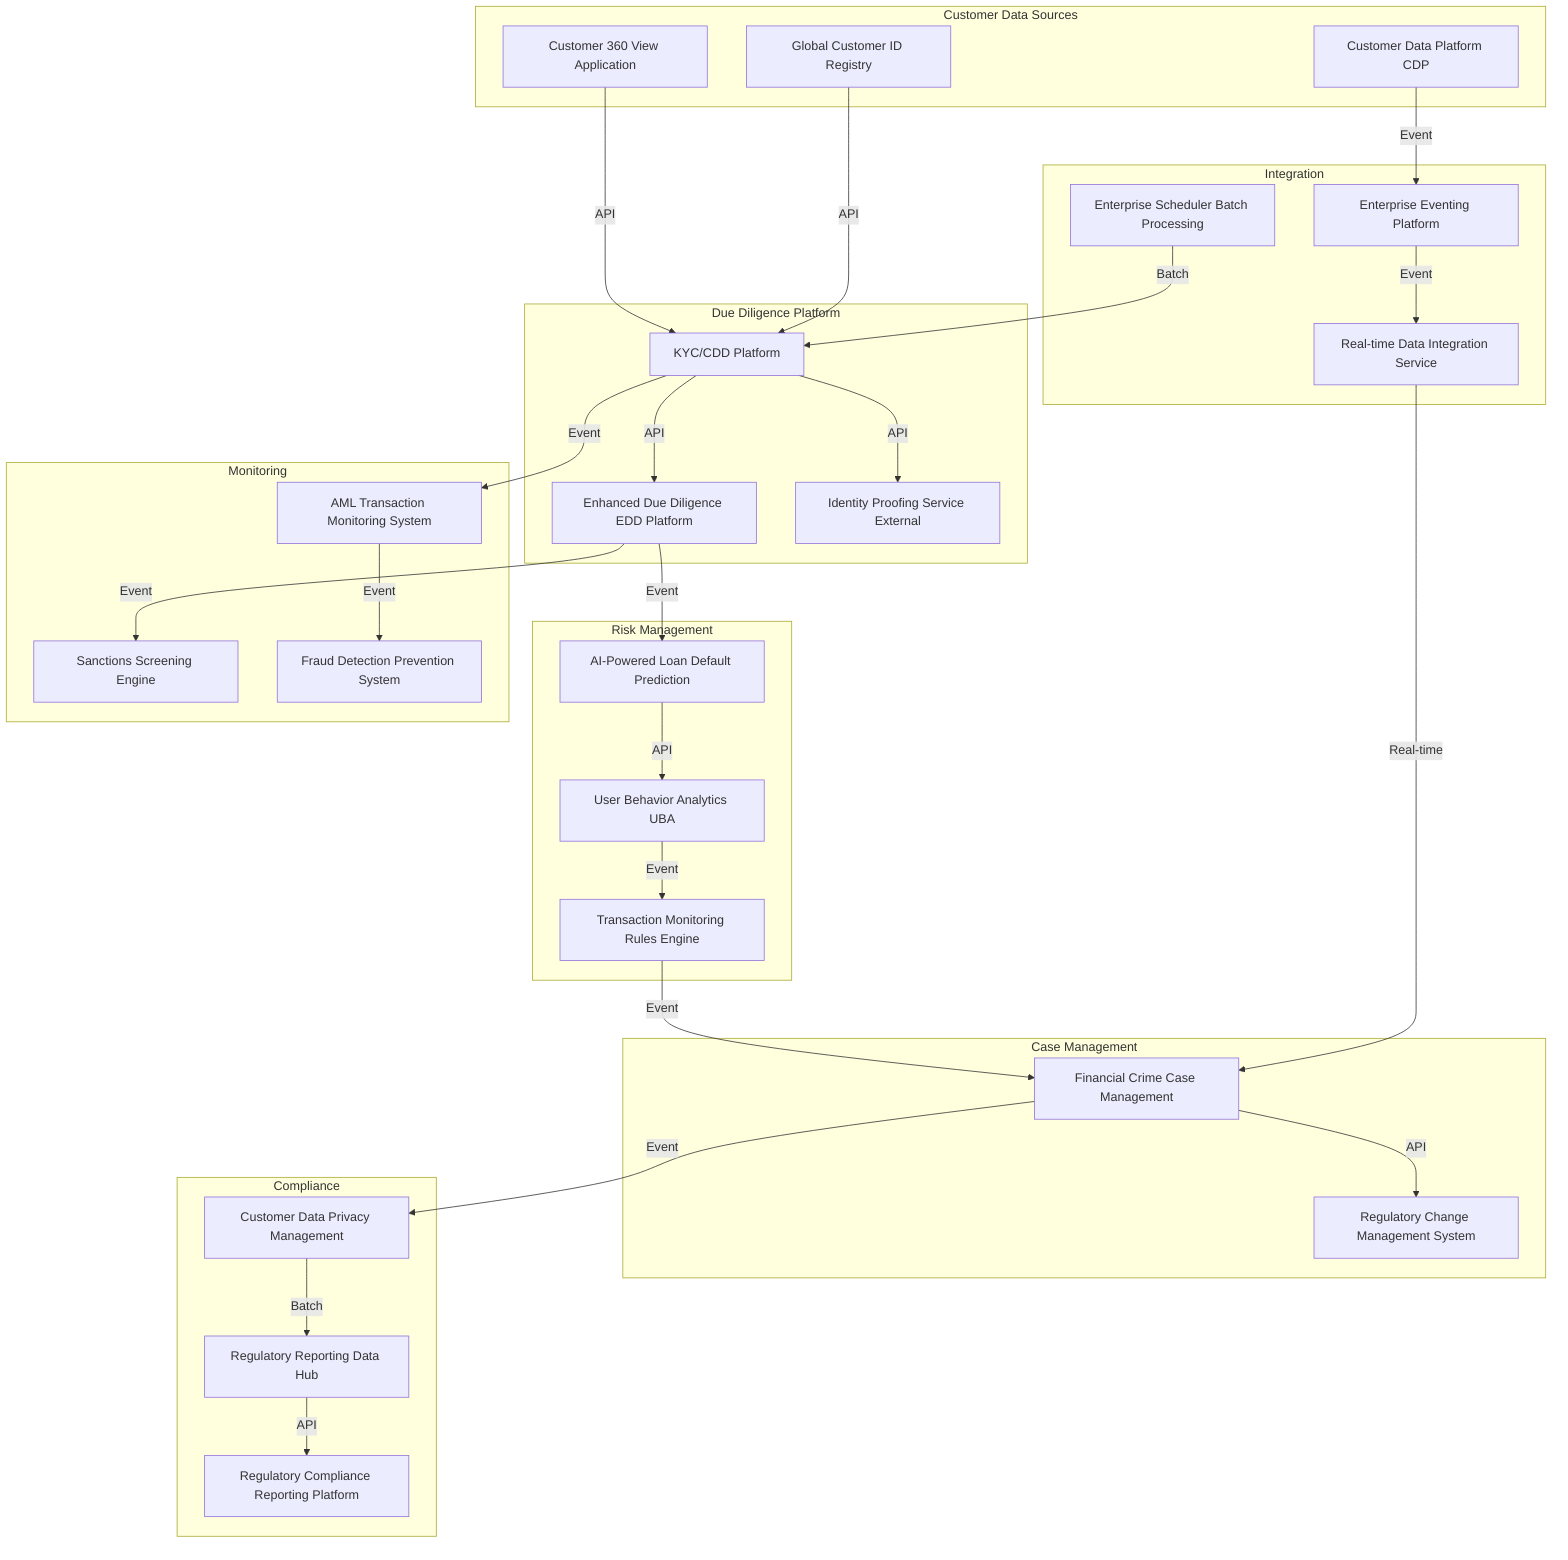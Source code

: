 graph TB
    %% Customer Data Sources
    subgraph "Customer Data Sources"
        APP055[Customer 360 View Application]
        APP072[Global Customer ID Registry]
        APP092[Customer Data Platform CDP]
    end
    
    %% Core CDD Platform
    subgraph "Due Diligence Platform"
        APP024[KYC/CDD Platform]
        APP026[Enhanced Due Diligence EDD Platform]
        APP110[Identity Proofing Service External]
    end
    
    %% Risk Assessment
    subgraph "Risk Management"
        APP119[AI-Powered Loan Default Prediction]
        APP076[User Behavior Analytics UBA]
        APP028[Transaction Monitoring Rules Engine]
    end
    
    %% Case Management
    subgraph "Case Management"
        APP027[Financial Crime Case Management]
        APP113[Regulatory Change Management System]
    end
    
    %% Monitoring & Screening
    subgraph "Monitoring"
        APP022[AML Transaction Monitoring System]
        APP023[Sanctions Screening Engine]
        APP025[Fraud Detection Prevention System]
    end
    
    %% Integration Layer
    subgraph "Integration"
        APP042[Enterprise Eventing Platform]
        APP105[Real-time Data Integration Service]
        APP074[Enterprise Scheduler Batch Processing]
    end
    
    %% Compliance & Reporting
    subgraph "Compliance"
        APP083[Customer Data Privacy Management]
        APP052[Regulatory Reporting Data Hub]
        APP080[Regulatory Compliance Reporting Platform]
    end
    
    %% Connections
    APP055 -->|API| APP024
    APP072 -->|API| APP024
    APP092 -->|Event| APP042
    
    APP024 -->|API| APP026
    APP024 -->|API| APP110
    APP026 -->|Event| APP119
    
    APP119 -->|API| APP076
    APP076 -->|Event| APP028
    APP028 -->|Event| APP027
    
    APP024 -->|Event| APP022
    APP026 -->|Event| APP023
    APP022 -->|Event| APP025
    
    APP027 -->|API| APP113
    APP042 -->|Event| APP105
    APP074 -->|Batch| APP024
    
    APP027 -->|Event| APP083
    APP083 -->|Batch| APP052
    APP052 -->|API| APP080
    APP105 -->|Real-time| APP027